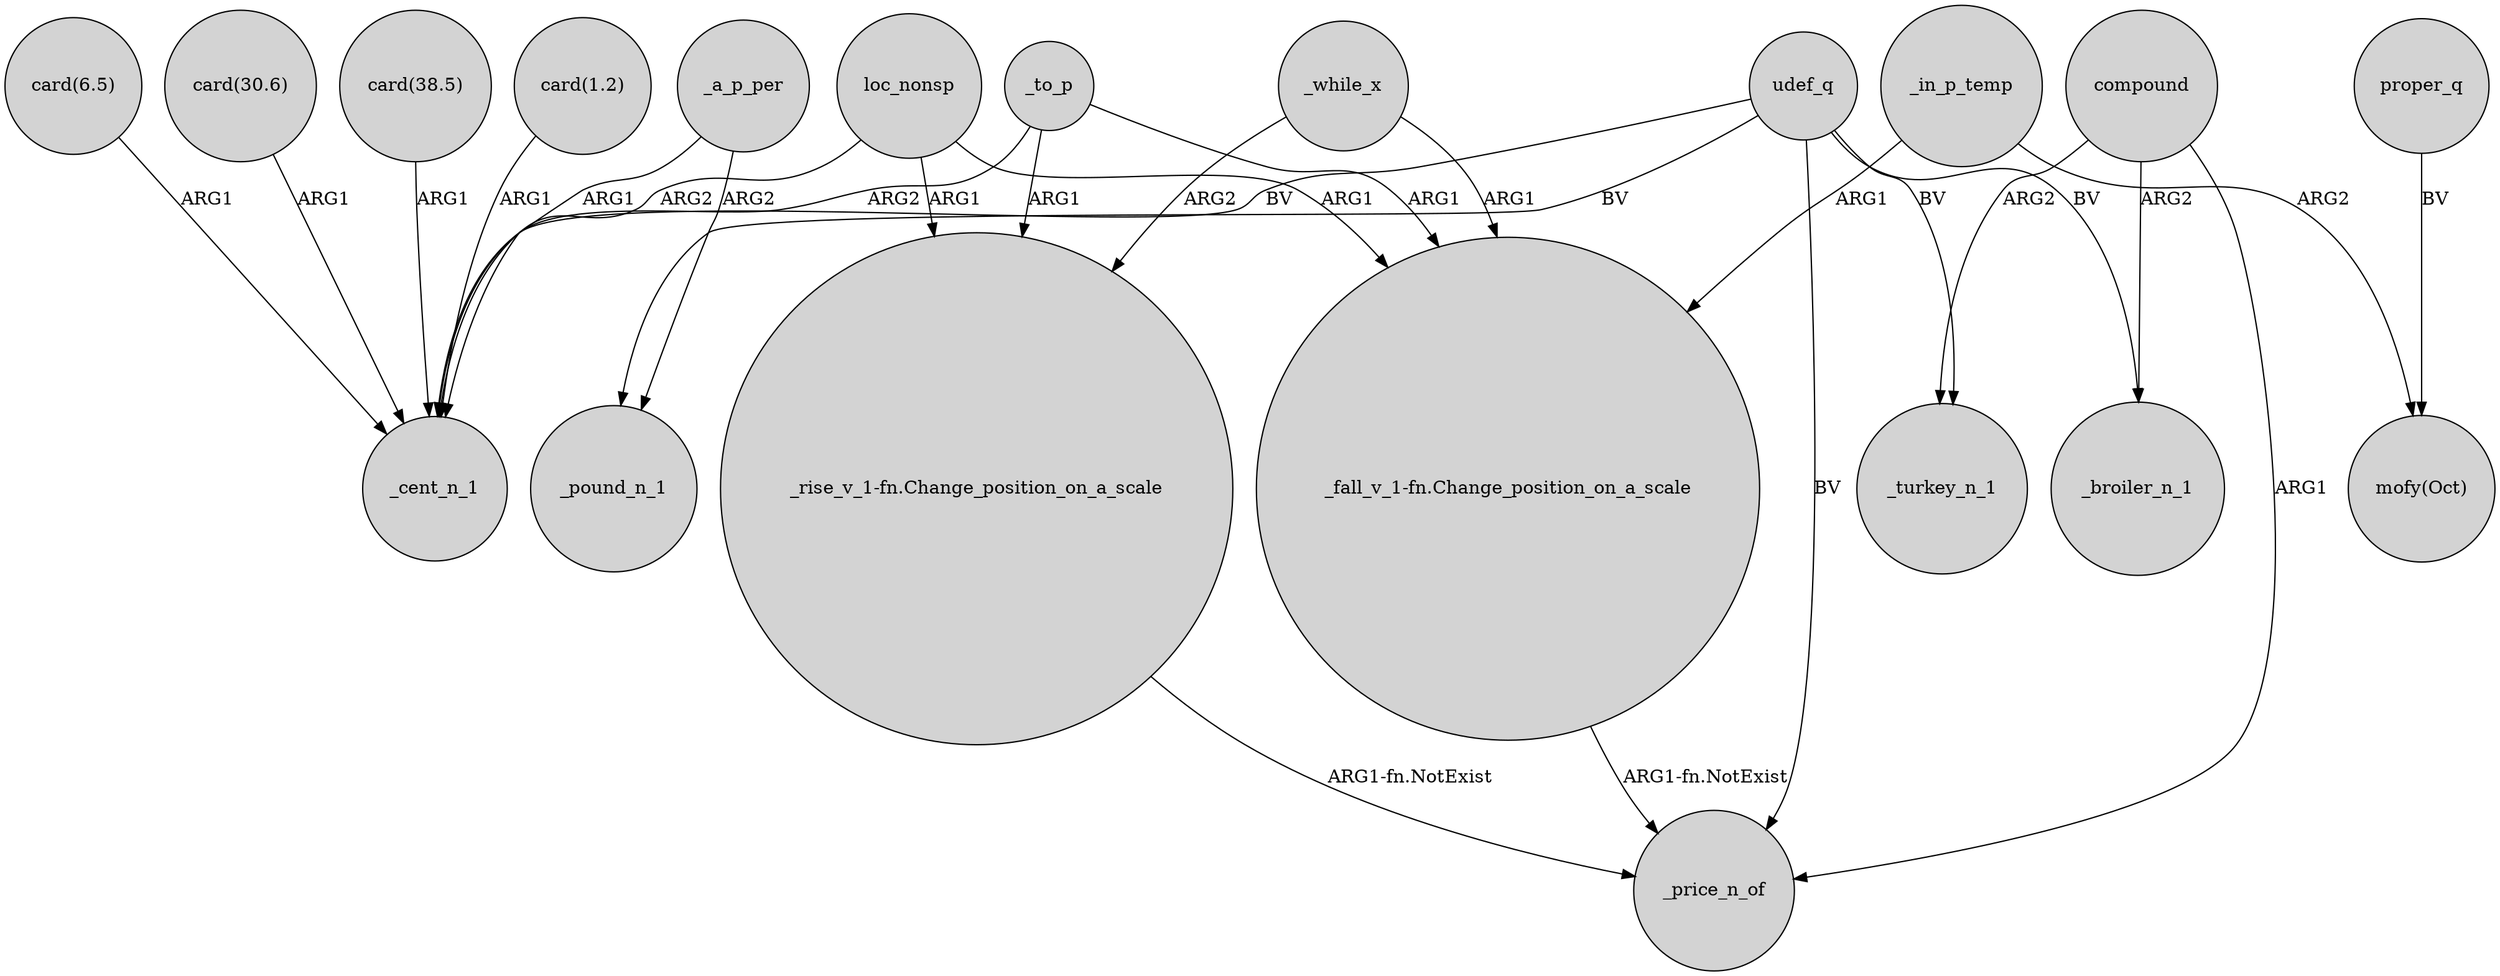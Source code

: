 digraph {
	node [shape=circle style=filled]
	_a_p_per -> _pound_n_1 [label=ARG2]
	loc_nonsp -> _cent_n_1 [label=ARG2]
	udef_q -> _price_n_of [label=BV]
	"_fall_v_1-fn.Change_position_on_a_scale" -> _price_n_of [label="ARG1-fn.NotExist"]
	"card(1.2)" -> _cent_n_1 [label=ARG1]
	udef_q -> _turkey_n_1 [label=BV]
	_in_p_temp -> "mofy(Oct)" [label=ARG2]
	loc_nonsp -> "_fall_v_1-fn.Change_position_on_a_scale" [label=ARG1]
	proper_q -> "mofy(Oct)" [label=BV]
	udef_q -> _cent_n_1 [label=BV]
	udef_q -> _pound_n_1 [label=BV]
	compound -> _turkey_n_1 [label=ARG2]
	compound -> _broiler_n_1 [label=ARG2]
	loc_nonsp -> "_rise_v_1-fn.Change_position_on_a_scale" [label=ARG1]
	_to_p -> _cent_n_1 [label=ARG2]
	_a_p_per -> _cent_n_1 [label=ARG1]
	_while_x -> "_rise_v_1-fn.Change_position_on_a_scale" [label=ARG2]
	udef_q -> _broiler_n_1 [label=BV]
	"_rise_v_1-fn.Change_position_on_a_scale" -> _price_n_of [label="ARG1-fn.NotExist"]
	"card(6.5)" -> _cent_n_1 [label=ARG1]
	_while_x -> "_fall_v_1-fn.Change_position_on_a_scale" [label=ARG1]
	_in_p_temp -> "_fall_v_1-fn.Change_position_on_a_scale" [label=ARG1]
	"card(30.6)" -> _cent_n_1 [label=ARG1]
	compound -> _price_n_of [label=ARG1]
	"card(38.5)" -> _cent_n_1 [label=ARG1]
	_to_p -> "_rise_v_1-fn.Change_position_on_a_scale" [label=ARG1]
	_to_p -> "_fall_v_1-fn.Change_position_on_a_scale" [label=ARG1]
}
